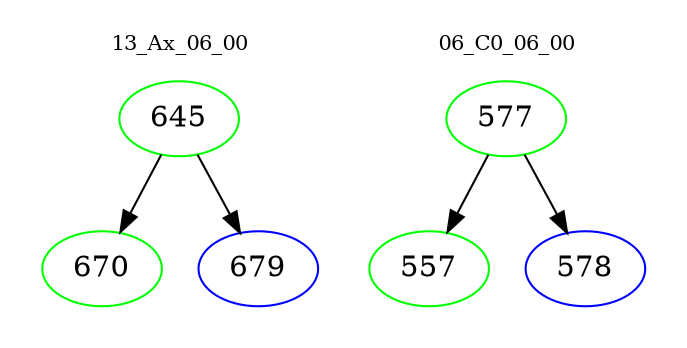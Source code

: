 digraph{
subgraph cluster_0 {
color = white
label = "13_Ax_06_00";
fontsize=10;
T0_645 [label="645", color="green"]
T0_645 -> T0_670 [color="black"]
T0_670 [label="670", color="green"]
T0_645 -> T0_679 [color="black"]
T0_679 [label="679", color="blue"]
}
subgraph cluster_1 {
color = white
label = "06_C0_06_00";
fontsize=10;
T1_577 [label="577", color="green"]
T1_577 -> T1_557 [color="black"]
T1_557 [label="557", color="green"]
T1_577 -> T1_578 [color="black"]
T1_578 [label="578", color="blue"]
}
}
